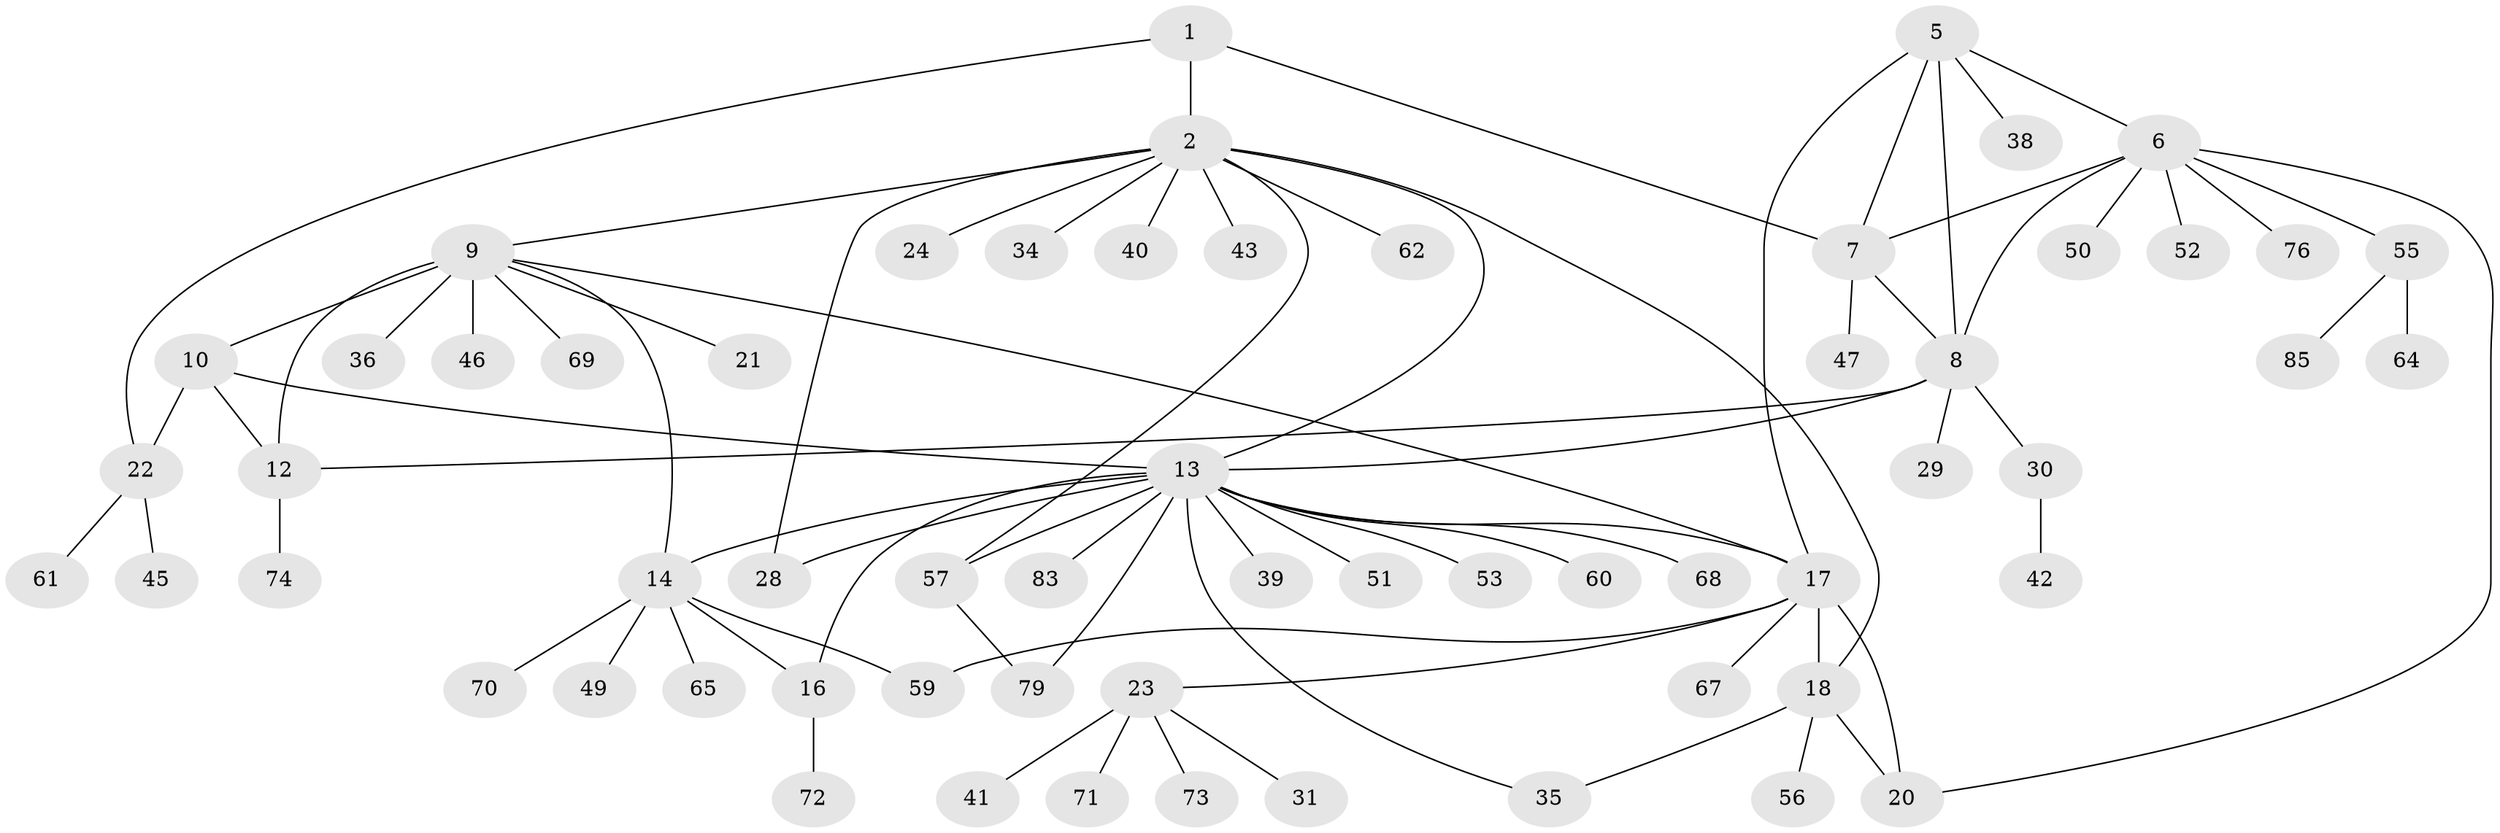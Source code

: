 // Generated by graph-tools (version 1.1) at 2025/52/02/27/25 19:52:16]
// undirected, 61 vertices, 80 edges
graph export_dot {
graph [start="1"]
  node [color=gray90,style=filled];
  1 [super="+4"];
  2 [super="+3"];
  5 [super="+54"];
  6 [super="+48"];
  7 [super="+82"];
  8 [super="+44"];
  9 [super="+11"];
  10 [super="+33"];
  12 [super="+63"];
  13 [super="+15"];
  14 [super="+25"];
  16 [super="+75"];
  17 [super="+26"];
  18 [super="+19"];
  20 [super="+66"];
  21 [super="+32"];
  22 [super="+27"];
  23 [super="+78"];
  24;
  28 [super="+58"];
  29;
  30 [super="+84"];
  31 [super="+80"];
  34 [super="+37"];
  35;
  36;
  38;
  39;
  40;
  41;
  42;
  43;
  45;
  46;
  47;
  49;
  50;
  51;
  52;
  53;
  55 [super="+86"];
  56;
  57;
  59;
  60;
  61;
  62;
  64;
  65;
  67;
  68;
  69 [super="+81"];
  70 [super="+77"];
  71;
  72;
  73;
  74;
  76;
  79;
  83;
  85;
  1 -- 2 [weight=4];
  1 -- 22;
  1 -- 7;
  2 -- 28;
  2 -- 57;
  2 -- 62;
  2 -- 34;
  2 -- 40;
  2 -- 9;
  2 -- 43;
  2 -- 24;
  2 -- 13;
  2 -- 18;
  5 -- 6;
  5 -- 7;
  5 -- 8;
  5 -- 38;
  5 -- 17;
  6 -- 7;
  6 -- 8;
  6 -- 20;
  6 -- 50;
  6 -- 52;
  6 -- 55;
  6 -- 76;
  7 -- 8;
  7 -- 47;
  8 -- 12;
  8 -- 13;
  8 -- 29;
  8 -- 30;
  9 -- 10 [weight=2];
  9 -- 12 [weight=2];
  9 -- 17;
  9 -- 21;
  9 -- 36;
  9 -- 14;
  9 -- 69;
  9 -- 46;
  10 -- 12;
  10 -- 13;
  10 -- 22;
  12 -- 74;
  13 -- 14 [weight=2];
  13 -- 16 [weight=2];
  13 -- 17;
  13 -- 39;
  13 -- 51;
  13 -- 53;
  13 -- 57;
  13 -- 60;
  13 -- 83;
  13 -- 35;
  13 -- 68;
  13 -- 79;
  13 -- 28;
  14 -- 16;
  14 -- 49;
  14 -- 59;
  14 -- 70;
  14 -- 65;
  16 -- 72;
  17 -- 18 [weight=2];
  17 -- 20;
  17 -- 23;
  17 -- 67;
  17 -- 59;
  18 -- 20 [weight=2];
  18 -- 35;
  18 -- 56;
  22 -- 45;
  22 -- 61;
  23 -- 31;
  23 -- 41;
  23 -- 71;
  23 -- 73;
  30 -- 42;
  55 -- 64;
  55 -- 85;
  57 -- 79;
}
